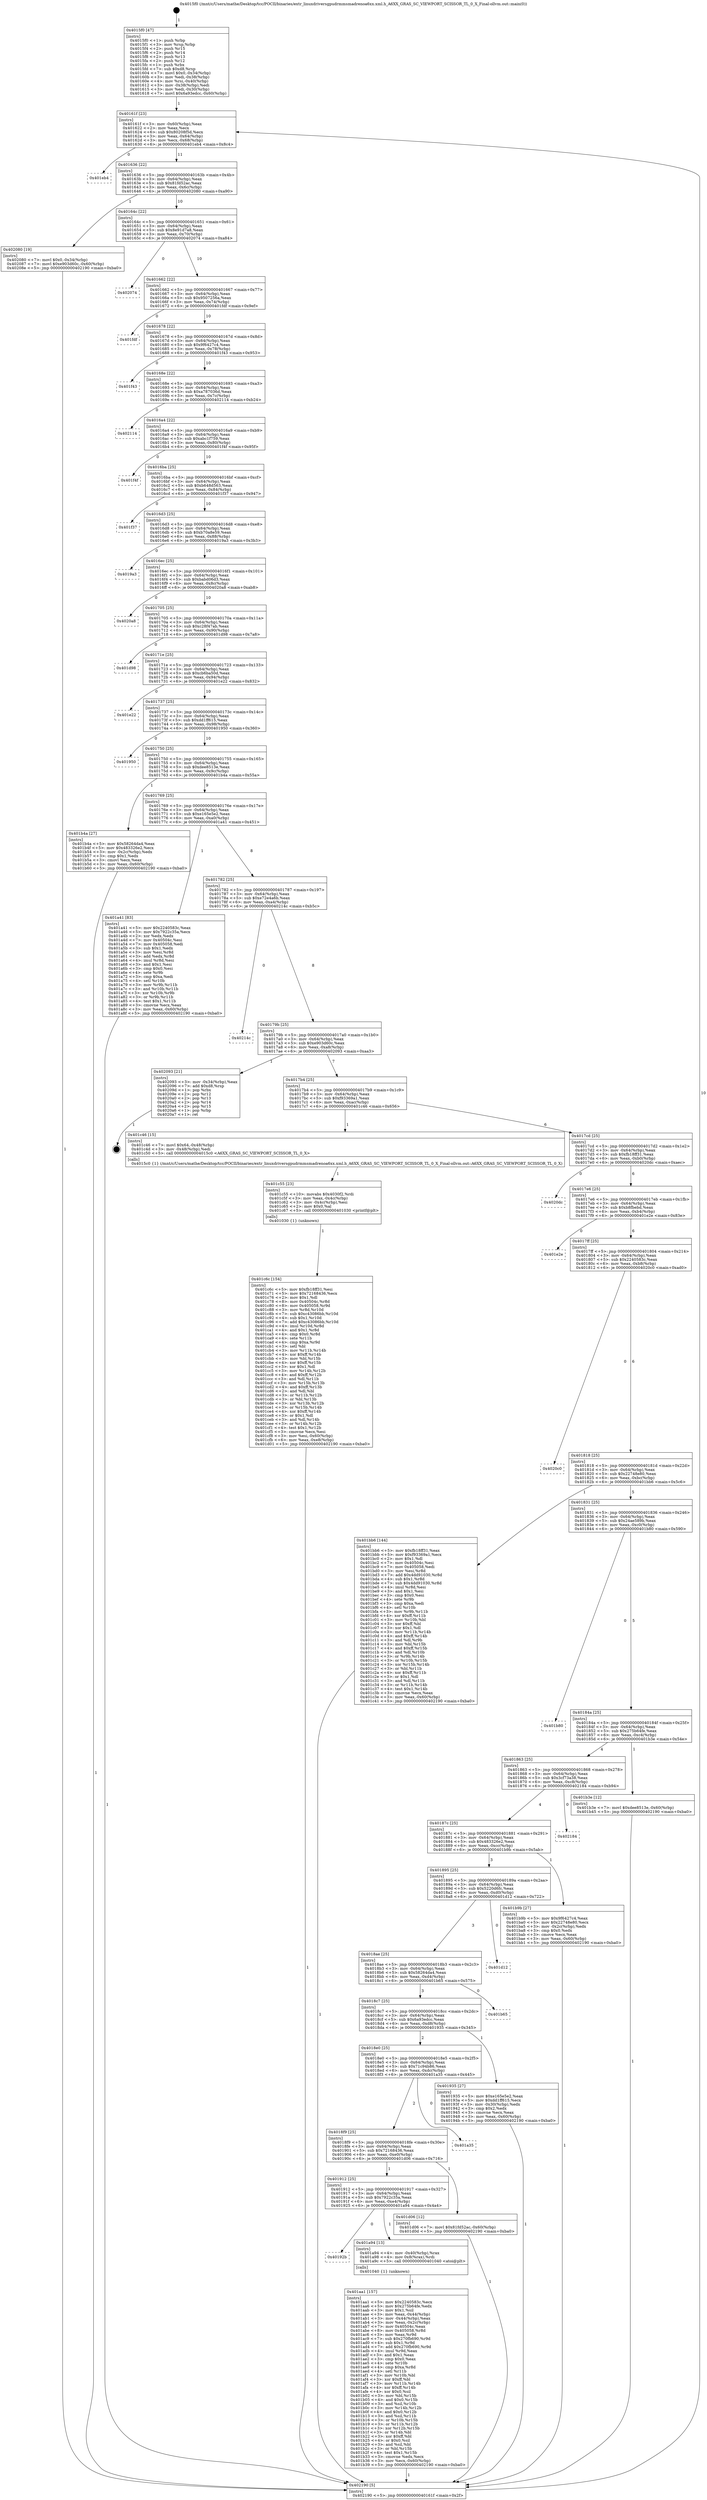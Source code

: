 digraph "0x4015f0" {
  label = "0x4015f0 (/mnt/c/Users/mathe/Desktop/tcc/POCII/binaries/extr_linuxdriversgpudrmmsmadrenoa6xx.xml.h_A6XX_GRAS_SC_VIEWPORT_SCISSOR_TL_0_X_Final-ollvm.out::main(0))"
  labelloc = "t"
  node[shape=record]

  Entry [label="",width=0.3,height=0.3,shape=circle,fillcolor=black,style=filled]
  "0x40161f" [label="{
     0x40161f [23]\l
     | [instrs]\l
     &nbsp;&nbsp;0x40161f \<+3\>: mov -0x60(%rbp),%eax\l
     &nbsp;&nbsp;0x401622 \<+2\>: mov %eax,%ecx\l
     &nbsp;&nbsp;0x401624 \<+6\>: sub $0x80208f5d,%ecx\l
     &nbsp;&nbsp;0x40162a \<+3\>: mov %eax,-0x64(%rbp)\l
     &nbsp;&nbsp;0x40162d \<+3\>: mov %ecx,-0x68(%rbp)\l
     &nbsp;&nbsp;0x401630 \<+6\>: je 0000000000401eb4 \<main+0x8c4\>\l
  }"]
  "0x401eb4" [label="{
     0x401eb4\l
  }", style=dashed]
  "0x401636" [label="{
     0x401636 [22]\l
     | [instrs]\l
     &nbsp;&nbsp;0x401636 \<+5\>: jmp 000000000040163b \<main+0x4b\>\l
     &nbsp;&nbsp;0x40163b \<+3\>: mov -0x64(%rbp),%eax\l
     &nbsp;&nbsp;0x40163e \<+5\>: sub $0x81fd52ac,%eax\l
     &nbsp;&nbsp;0x401643 \<+3\>: mov %eax,-0x6c(%rbp)\l
     &nbsp;&nbsp;0x401646 \<+6\>: je 0000000000402080 \<main+0xa90\>\l
  }"]
  Exit [label="",width=0.3,height=0.3,shape=circle,fillcolor=black,style=filled,peripheries=2]
  "0x402080" [label="{
     0x402080 [19]\l
     | [instrs]\l
     &nbsp;&nbsp;0x402080 \<+7\>: movl $0x0,-0x34(%rbp)\l
     &nbsp;&nbsp;0x402087 \<+7\>: movl $0xe903d60c,-0x60(%rbp)\l
     &nbsp;&nbsp;0x40208e \<+5\>: jmp 0000000000402190 \<main+0xba0\>\l
  }"]
  "0x40164c" [label="{
     0x40164c [22]\l
     | [instrs]\l
     &nbsp;&nbsp;0x40164c \<+5\>: jmp 0000000000401651 \<main+0x61\>\l
     &nbsp;&nbsp;0x401651 \<+3\>: mov -0x64(%rbp),%eax\l
     &nbsp;&nbsp;0x401654 \<+5\>: sub $0x8e91d7a8,%eax\l
     &nbsp;&nbsp;0x401659 \<+3\>: mov %eax,-0x70(%rbp)\l
     &nbsp;&nbsp;0x40165c \<+6\>: je 0000000000402074 \<main+0xa84\>\l
  }"]
  "0x401c6c" [label="{
     0x401c6c [154]\l
     | [instrs]\l
     &nbsp;&nbsp;0x401c6c \<+5\>: mov $0xfb18ff31,%esi\l
     &nbsp;&nbsp;0x401c71 \<+5\>: mov $0x72168436,%ecx\l
     &nbsp;&nbsp;0x401c76 \<+2\>: mov $0x1,%dl\l
     &nbsp;&nbsp;0x401c78 \<+8\>: mov 0x40504c,%r8d\l
     &nbsp;&nbsp;0x401c80 \<+8\>: mov 0x405058,%r9d\l
     &nbsp;&nbsp;0x401c88 \<+3\>: mov %r8d,%r10d\l
     &nbsp;&nbsp;0x401c8b \<+7\>: sub $0xc43086bb,%r10d\l
     &nbsp;&nbsp;0x401c92 \<+4\>: sub $0x1,%r10d\l
     &nbsp;&nbsp;0x401c96 \<+7\>: add $0xc43086bb,%r10d\l
     &nbsp;&nbsp;0x401c9d \<+4\>: imul %r10d,%r8d\l
     &nbsp;&nbsp;0x401ca1 \<+4\>: and $0x1,%r8d\l
     &nbsp;&nbsp;0x401ca5 \<+4\>: cmp $0x0,%r8d\l
     &nbsp;&nbsp;0x401ca9 \<+4\>: sete %r11b\l
     &nbsp;&nbsp;0x401cad \<+4\>: cmp $0xa,%r9d\l
     &nbsp;&nbsp;0x401cb1 \<+3\>: setl %bl\l
     &nbsp;&nbsp;0x401cb4 \<+3\>: mov %r11b,%r14b\l
     &nbsp;&nbsp;0x401cb7 \<+4\>: xor $0xff,%r14b\l
     &nbsp;&nbsp;0x401cbb \<+3\>: mov %bl,%r15b\l
     &nbsp;&nbsp;0x401cbe \<+4\>: xor $0xff,%r15b\l
     &nbsp;&nbsp;0x401cc2 \<+3\>: xor $0x1,%dl\l
     &nbsp;&nbsp;0x401cc5 \<+3\>: mov %r14b,%r12b\l
     &nbsp;&nbsp;0x401cc8 \<+4\>: and $0xff,%r12b\l
     &nbsp;&nbsp;0x401ccc \<+3\>: and %dl,%r11b\l
     &nbsp;&nbsp;0x401ccf \<+3\>: mov %r15b,%r13b\l
     &nbsp;&nbsp;0x401cd2 \<+4\>: and $0xff,%r13b\l
     &nbsp;&nbsp;0x401cd6 \<+2\>: and %dl,%bl\l
     &nbsp;&nbsp;0x401cd8 \<+3\>: or %r11b,%r12b\l
     &nbsp;&nbsp;0x401cdb \<+3\>: or %bl,%r13b\l
     &nbsp;&nbsp;0x401cde \<+3\>: xor %r13b,%r12b\l
     &nbsp;&nbsp;0x401ce1 \<+3\>: or %r15b,%r14b\l
     &nbsp;&nbsp;0x401ce4 \<+4\>: xor $0xff,%r14b\l
     &nbsp;&nbsp;0x401ce8 \<+3\>: or $0x1,%dl\l
     &nbsp;&nbsp;0x401ceb \<+3\>: and %dl,%r14b\l
     &nbsp;&nbsp;0x401cee \<+3\>: or %r14b,%r12b\l
     &nbsp;&nbsp;0x401cf1 \<+4\>: test $0x1,%r12b\l
     &nbsp;&nbsp;0x401cf5 \<+3\>: cmovne %ecx,%esi\l
     &nbsp;&nbsp;0x401cf8 \<+3\>: mov %esi,-0x60(%rbp)\l
     &nbsp;&nbsp;0x401cfb \<+6\>: mov %eax,-0xe8(%rbp)\l
     &nbsp;&nbsp;0x401d01 \<+5\>: jmp 0000000000402190 \<main+0xba0\>\l
  }"]
  "0x402074" [label="{
     0x402074\l
  }", style=dashed]
  "0x401662" [label="{
     0x401662 [22]\l
     | [instrs]\l
     &nbsp;&nbsp;0x401662 \<+5\>: jmp 0000000000401667 \<main+0x77\>\l
     &nbsp;&nbsp;0x401667 \<+3\>: mov -0x64(%rbp),%eax\l
     &nbsp;&nbsp;0x40166a \<+5\>: sub $0x9507256a,%eax\l
     &nbsp;&nbsp;0x40166f \<+3\>: mov %eax,-0x74(%rbp)\l
     &nbsp;&nbsp;0x401672 \<+6\>: je 0000000000401fdf \<main+0x9ef\>\l
  }"]
  "0x401c55" [label="{
     0x401c55 [23]\l
     | [instrs]\l
     &nbsp;&nbsp;0x401c55 \<+10\>: movabs $0x4030f2,%rdi\l
     &nbsp;&nbsp;0x401c5f \<+3\>: mov %eax,-0x4c(%rbp)\l
     &nbsp;&nbsp;0x401c62 \<+3\>: mov -0x4c(%rbp),%esi\l
     &nbsp;&nbsp;0x401c65 \<+2\>: mov $0x0,%al\l
     &nbsp;&nbsp;0x401c67 \<+5\>: call 0000000000401030 \<printf@plt\>\l
     | [calls]\l
     &nbsp;&nbsp;0x401030 \{1\} (unknown)\l
  }"]
  "0x401fdf" [label="{
     0x401fdf\l
  }", style=dashed]
  "0x401678" [label="{
     0x401678 [22]\l
     | [instrs]\l
     &nbsp;&nbsp;0x401678 \<+5\>: jmp 000000000040167d \<main+0x8d\>\l
     &nbsp;&nbsp;0x40167d \<+3\>: mov -0x64(%rbp),%eax\l
     &nbsp;&nbsp;0x401680 \<+5\>: sub $0x9f6427c4,%eax\l
     &nbsp;&nbsp;0x401685 \<+3\>: mov %eax,-0x78(%rbp)\l
     &nbsp;&nbsp;0x401688 \<+6\>: je 0000000000401f43 \<main+0x953\>\l
  }"]
  "0x401aa1" [label="{
     0x401aa1 [157]\l
     | [instrs]\l
     &nbsp;&nbsp;0x401aa1 \<+5\>: mov $0x2240583c,%ecx\l
     &nbsp;&nbsp;0x401aa6 \<+5\>: mov $0x275b64fe,%edx\l
     &nbsp;&nbsp;0x401aab \<+3\>: mov $0x1,%sil\l
     &nbsp;&nbsp;0x401aae \<+3\>: mov %eax,-0x44(%rbp)\l
     &nbsp;&nbsp;0x401ab1 \<+3\>: mov -0x44(%rbp),%eax\l
     &nbsp;&nbsp;0x401ab4 \<+3\>: mov %eax,-0x2c(%rbp)\l
     &nbsp;&nbsp;0x401ab7 \<+7\>: mov 0x40504c,%eax\l
     &nbsp;&nbsp;0x401abe \<+8\>: mov 0x405058,%r8d\l
     &nbsp;&nbsp;0x401ac6 \<+3\>: mov %eax,%r9d\l
     &nbsp;&nbsp;0x401ac9 \<+7\>: sub $0x270fb690,%r9d\l
     &nbsp;&nbsp;0x401ad0 \<+4\>: sub $0x1,%r9d\l
     &nbsp;&nbsp;0x401ad4 \<+7\>: add $0x270fb690,%r9d\l
     &nbsp;&nbsp;0x401adb \<+4\>: imul %r9d,%eax\l
     &nbsp;&nbsp;0x401adf \<+3\>: and $0x1,%eax\l
     &nbsp;&nbsp;0x401ae2 \<+3\>: cmp $0x0,%eax\l
     &nbsp;&nbsp;0x401ae5 \<+4\>: sete %r10b\l
     &nbsp;&nbsp;0x401ae9 \<+4\>: cmp $0xa,%r8d\l
     &nbsp;&nbsp;0x401aed \<+4\>: setl %r11b\l
     &nbsp;&nbsp;0x401af1 \<+3\>: mov %r10b,%bl\l
     &nbsp;&nbsp;0x401af4 \<+3\>: xor $0xff,%bl\l
     &nbsp;&nbsp;0x401af7 \<+3\>: mov %r11b,%r14b\l
     &nbsp;&nbsp;0x401afa \<+4\>: xor $0xff,%r14b\l
     &nbsp;&nbsp;0x401afe \<+4\>: xor $0x0,%sil\l
     &nbsp;&nbsp;0x401b02 \<+3\>: mov %bl,%r15b\l
     &nbsp;&nbsp;0x401b05 \<+4\>: and $0x0,%r15b\l
     &nbsp;&nbsp;0x401b09 \<+3\>: and %sil,%r10b\l
     &nbsp;&nbsp;0x401b0c \<+3\>: mov %r14b,%r12b\l
     &nbsp;&nbsp;0x401b0f \<+4\>: and $0x0,%r12b\l
     &nbsp;&nbsp;0x401b13 \<+3\>: and %sil,%r11b\l
     &nbsp;&nbsp;0x401b16 \<+3\>: or %r10b,%r15b\l
     &nbsp;&nbsp;0x401b19 \<+3\>: or %r11b,%r12b\l
     &nbsp;&nbsp;0x401b1c \<+3\>: xor %r12b,%r15b\l
     &nbsp;&nbsp;0x401b1f \<+3\>: or %r14b,%bl\l
     &nbsp;&nbsp;0x401b22 \<+3\>: xor $0xff,%bl\l
     &nbsp;&nbsp;0x401b25 \<+4\>: or $0x0,%sil\l
     &nbsp;&nbsp;0x401b29 \<+3\>: and %sil,%bl\l
     &nbsp;&nbsp;0x401b2c \<+3\>: or %bl,%r15b\l
     &nbsp;&nbsp;0x401b2f \<+4\>: test $0x1,%r15b\l
     &nbsp;&nbsp;0x401b33 \<+3\>: cmovne %edx,%ecx\l
     &nbsp;&nbsp;0x401b36 \<+3\>: mov %ecx,-0x60(%rbp)\l
     &nbsp;&nbsp;0x401b39 \<+5\>: jmp 0000000000402190 \<main+0xba0\>\l
  }"]
  "0x401f43" [label="{
     0x401f43\l
  }", style=dashed]
  "0x40168e" [label="{
     0x40168e [22]\l
     | [instrs]\l
     &nbsp;&nbsp;0x40168e \<+5\>: jmp 0000000000401693 \<main+0xa3\>\l
     &nbsp;&nbsp;0x401693 \<+3\>: mov -0x64(%rbp),%eax\l
     &nbsp;&nbsp;0x401696 \<+5\>: sub $0xa787036d,%eax\l
     &nbsp;&nbsp;0x40169b \<+3\>: mov %eax,-0x7c(%rbp)\l
     &nbsp;&nbsp;0x40169e \<+6\>: je 0000000000402114 \<main+0xb24\>\l
  }"]
  "0x40192b" [label="{
     0x40192b\l
  }", style=dashed]
  "0x402114" [label="{
     0x402114\l
  }", style=dashed]
  "0x4016a4" [label="{
     0x4016a4 [22]\l
     | [instrs]\l
     &nbsp;&nbsp;0x4016a4 \<+5\>: jmp 00000000004016a9 \<main+0xb9\>\l
     &nbsp;&nbsp;0x4016a9 \<+3\>: mov -0x64(%rbp),%eax\l
     &nbsp;&nbsp;0x4016ac \<+5\>: sub $0xabc1f759,%eax\l
     &nbsp;&nbsp;0x4016b1 \<+3\>: mov %eax,-0x80(%rbp)\l
     &nbsp;&nbsp;0x4016b4 \<+6\>: je 0000000000401f4f \<main+0x95f\>\l
  }"]
  "0x401a94" [label="{
     0x401a94 [13]\l
     | [instrs]\l
     &nbsp;&nbsp;0x401a94 \<+4\>: mov -0x40(%rbp),%rax\l
     &nbsp;&nbsp;0x401a98 \<+4\>: mov 0x8(%rax),%rdi\l
     &nbsp;&nbsp;0x401a9c \<+5\>: call 0000000000401040 \<atoi@plt\>\l
     | [calls]\l
     &nbsp;&nbsp;0x401040 \{1\} (unknown)\l
  }"]
  "0x401f4f" [label="{
     0x401f4f\l
  }", style=dashed]
  "0x4016ba" [label="{
     0x4016ba [25]\l
     | [instrs]\l
     &nbsp;&nbsp;0x4016ba \<+5\>: jmp 00000000004016bf \<main+0xcf\>\l
     &nbsp;&nbsp;0x4016bf \<+3\>: mov -0x64(%rbp),%eax\l
     &nbsp;&nbsp;0x4016c2 \<+5\>: sub $0xb648d563,%eax\l
     &nbsp;&nbsp;0x4016c7 \<+6\>: mov %eax,-0x84(%rbp)\l
     &nbsp;&nbsp;0x4016cd \<+6\>: je 0000000000401f37 \<main+0x947\>\l
  }"]
  "0x401912" [label="{
     0x401912 [25]\l
     | [instrs]\l
     &nbsp;&nbsp;0x401912 \<+5\>: jmp 0000000000401917 \<main+0x327\>\l
     &nbsp;&nbsp;0x401917 \<+3\>: mov -0x64(%rbp),%eax\l
     &nbsp;&nbsp;0x40191a \<+5\>: sub $0x7922c35a,%eax\l
     &nbsp;&nbsp;0x40191f \<+6\>: mov %eax,-0xe4(%rbp)\l
     &nbsp;&nbsp;0x401925 \<+6\>: je 0000000000401a94 \<main+0x4a4\>\l
  }"]
  "0x401f37" [label="{
     0x401f37\l
  }", style=dashed]
  "0x4016d3" [label="{
     0x4016d3 [25]\l
     | [instrs]\l
     &nbsp;&nbsp;0x4016d3 \<+5\>: jmp 00000000004016d8 \<main+0xe8\>\l
     &nbsp;&nbsp;0x4016d8 \<+3\>: mov -0x64(%rbp),%eax\l
     &nbsp;&nbsp;0x4016db \<+5\>: sub $0xb70a8e59,%eax\l
     &nbsp;&nbsp;0x4016e0 \<+6\>: mov %eax,-0x88(%rbp)\l
     &nbsp;&nbsp;0x4016e6 \<+6\>: je 00000000004019a3 \<main+0x3b3\>\l
  }"]
  "0x401d06" [label="{
     0x401d06 [12]\l
     | [instrs]\l
     &nbsp;&nbsp;0x401d06 \<+7\>: movl $0x81fd52ac,-0x60(%rbp)\l
     &nbsp;&nbsp;0x401d0d \<+5\>: jmp 0000000000402190 \<main+0xba0\>\l
  }"]
  "0x4019a3" [label="{
     0x4019a3\l
  }", style=dashed]
  "0x4016ec" [label="{
     0x4016ec [25]\l
     | [instrs]\l
     &nbsp;&nbsp;0x4016ec \<+5\>: jmp 00000000004016f1 \<main+0x101\>\l
     &nbsp;&nbsp;0x4016f1 \<+3\>: mov -0x64(%rbp),%eax\l
     &nbsp;&nbsp;0x4016f4 \<+5\>: sub $0xbabd06d3,%eax\l
     &nbsp;&nbsp;0x4016f9 \<+6\>: mov %eax,-0x8c(%rbp)\l
     &nbsp;&nbsp;0x4016ff \<+6\>: je 00000000004020a8 \<main+0xab8\>\l
  }"]
  "0x4018f9" [label="{
     0x4018f9 [25]\l
     | [instrs]\l
     &nbsp;&nbsp;0x4018f9 \<+5\>: jmp 00000000004018fe \<main+0x30e\>\l
     &nbsp;&nbsp;0x4018fe \<+3\>: mov -0x64(%rbp),%eax\l
     &nbsp;&nbsp;0x401901 \<+5\>: sub $0x72168436,%eax\l
     &nbsp;&nbsp;0x401906 \<+6\>: mov %eax,-0xe0(%rbp)\l
     &nbsp;&nbsp;0x40190c \<+6\>: je 0000000000401d06 \<main+0x716\>\l
  }"]
  "0x4020a8" [label="{
     0x4020a8\l
  }", style=dashed]
  "0x401705" [label="{
     0x401705 [25]\l
     | [instrs]\l
     &nbsp;&nbsp;0x401705 \<+5\>: jmp 000000000040170a \<main+0x11a\>\l
     &nbsp;&nbsp;0x40170a \<+3\>: mov -0x64(%rbp),%eax\l
     &nbsp;&nbsp;0x40170d \<+5\>: sub $0xc28f47ab,%eax\l
     &nbsp;&nbsp;0x401712 \<+6\>: mov %eax,-0x90(%rbp)\l
     &nbsp;&nbsp;0x401718 \<+6\>: je 0000000000401d98 \<main+0x7a8\>\l
  }"]
  "0x401a35" [label="{
     0x401a35\l
  }", style=dashed]
  "0x401d98" [label="{
     0x401d98\l
  }", style=dashed]
  "0x40171e" [label="{
     0x40171e [25]\l
     | [instrs]\l
     &nbsp;&nbsp;0x40171e \<+5\>: jmp 0000000000401723 \<main+0x133\>\l
     &nbsp;&nbsp;0x401723 \<+3\>: mov -0x64(%rbp),%eax\l
     &nbsp;&nbsp;0x401726 \<+5\>: sub $0xcb6ba50d,%eax\l
     &nbsp;&nbsp;0x40172b \<+6\>: mov %eax,-0x94(%rbp)\l
     &nbsp;&nbsp;0x401731 \<+6\>: je 0000000000401e22 \<main+0x832\>\l
  }"]
  "0x4015f0" [label="{
     0x4015f0 [47]\l
     | [instrs]\l
     &nbsp;&nbsp;0x4015f0 \<+1\>: push %rbp\l
     &nbsp;&nbsp;0x4015f1 \<+3\>: mov %rsp,%rbp\l
     &nbsp;&nbsp;0x4015f4 \<+2\>: push %r15\l
     &nbsp;&nbsp;0x4015f6 \<+2\>: push %r14\l
     &nbsp;&nbsp;0x4015f8 \<+2\>: push %r13\l
     &nbsp;&nbsp;0x4015fa \<+2\>: push %r12\l
     &nbsp;&nbsp;0x4015fc \<+1\>: push %rbx\l
     &nbsp;&nbsp;0x4015fd \<+7\>: sub $0xd8,%rsp\l
     &nbsp;&nbsp;0x401604 \<+7\>: movl $0x0,-0x34(%rbp)\l
     &nbsp;&nbsp;0x40160b \<+3\>: mov %edi,-0x38(%rbp)\l
     &nbsp;&nbsp;0x40160e \<+4\>: mov %rsi,-0x40(%rbp)\l
     &nbsp;&nbsp;0x401612 \<+3\>: mov -0x38(%rbp),%edi\l
     &nbsp;&nbsp;0x401615 \<+3\>: mov %edi,-0x30(%rbp)\l
     &nbsp;&nbsp;0x401618 \<+7\>: movl $0x6a93edcc,-0x60(%rbp)\l
  }"]
  "0x401e22" [label="{
     0x401e22\l
  }", style=dashed]
  "0x401737" [label="{
     0x401737 [25]\l
     | [instrs]\l
     &nbsp;&nbsp;0x401737 \<+5\>: jmp 000000000040173c \<main+0x14c\>\l
     &nbsp;&nbsp;0x40173c \<+3\>: mov -0x64(%rbp),%eax\l
     &nbsp;&nbsp;0x40173f \<+5\>: sub $0xdd1ff615,%eax\l
     &nbsp;&nbsp;0x401744 \<+6\>: mov %eax,-0x98(%rbp)\l
     &nbsp;&nbsp;0x40174a \<+6\>: je 0000000000401950 \<main+0x360\>\l
  }"]
  "0x402190" [label="{
     0x402190 [5]\l
     | [instrs]\l
     &nbsp;&nbsp;0x402190 \<+5\>: jmp 000000000040161f \<main+0x2f\>\l
  }"]
  "0x401950" [label="{
     0x401950\l
  }", style=dashed]
  "0x401750" [label="{
     0x401750 [25]\l
     | [instrs]\l
     &nbsp;&nbsp;0x401750 \<+5\>: jmp 0000000000401755 \<main+0x165\>\l
     &nbsp;&nbsp;0x401755 \<+3\>: mov -0x64(%rbp),%eax\l
     &nbsp;&nbsp;0x401758 \<+5\>: sub $0xdee8513e,%eax\l
     &nbsp;&nbsp;0x40175d \<+6\>: mov %eax,-0x9c(%rbp)\l
     &nbsp;&nbsp;0x401763 \<+6\>: je 0000000000401b4a \<main+0x55a\>\l
  }"]
  "0x4018e0" [label="{
     0x4018e0 [25]\l
     | [instrs]\l
     &nbsp;&nbsp;0x4018e0 \<+5\>: jmp 00000000004018e5 \<main+0x2f5\>\l
     &nbsp;&nbsp;0x4018e5 \<+3\>: mov -0x64(%rbp),%eax\l
     &nbsp;&nbsp;0x4018e8 \<+5\>: sub $0x71c94b86,%eax\l
     &nbsp;&nbsp;0x4018ed \<+6\>: mov %eax,-0xdc(%rbp)\l
     &nbsp;&nbsp;0x4018f3 \<+6\>: je 0000000000401a35 \<main+0x445\>\l
  }"]
  "0x401b4a" [label="{
     0x401b4a [27]\l
     | [instrs]\l
     &nbsp;&nbsp;0x401b4a \<+5\>: mov $0x58264da4,%eax\l
     &nbsp;&nbsp;0x401b4f \<+5\>: mov $0x483326e2,%ecx\l
     &nbsp;&nbsp;0x401b54 \<+3\>: mov -0x2c(%rbp),%edx\l
     &nbsp;&nbsp;0x401b57 \<+3\>: cmp $0x1,%edx\l
     &nbsp;&nbsp;0x401b5a \<+3\>: cmovl %ecx,%eax\l
     &nbsp;&nbsp;0x401b5d \<+3\>: mov %eax,-0x60(%rbp)\l
     &nbsp;&nbsp;0x401b60 \<+5\>: jmp 0000000000402190 \<main+0xba0\>\l
  }"]
  "0x401769" [label="{
     0x401769 [25]\l
     | [instrs]\l
     &nbsp;&nbsp;0x401769 \<+5\>: jmp 000000000040176e \<main+0x17e\>\l
     &nbsp;&nbsp;0x40176e \<+3\>: mov -0x64(%rbp),%eax\l
     &nbsp;&nbsp;0x401771 \<+5\>: sub $0xe165e5e2,%eax\l
     &nbsp;&nbsp;0x401776 \<+6\>: mov %eax,-0xa0(%rbp)\l
     &nbsp;&nbsp;0x40177c \<+6\>: je 0000000000401a41 \<main+0x451\>\l
  }"]
  "0x401935" [label="{
     0x401935 [27]\l
     | [instrs]\l
     &nbsp;&nbsp;0x401935 \<+5\>: mov $0xe165e5e2,%eax\l
     &nbsp;&nbsp;0x40193a \<+5\>: mov $0xdd1ff615,%ecx\l
     &nbsp;&nbsp;0x40193f \<+3\>: mov -0x30(%rbp),%edx\l
     &nbsp;&nbsp;0x401942 \<+3\>: cmp $0x2,%edx\l
     &nbsp;&nbsp;0x401945 \<+3\>: cmovne %ecx,%eax\l
     &nbsp;&nbsp;0x401948 \<+3\>: mov %eax,-0x60(%rbp)\l
     &nbsp;&nbsp;0x40194b \<+5\>: jmp 0000000000402190 \<main+0xba0\>\l
  }"]
  "0x401a41" [label="{
     0x401a41 [83]\l
     | [instrs]\l
     &nbsp;&nbsp;0x401a41 \<+5\>: mov $0x2240583c,%eax\l
     &nbsp;&nbsp;0x401a46 \<+5\>: mov $0x7922c35a,%ecx\l
     &nbsp;&nbsp;0x401a4b \<+2\>: xor %edx,%edx\l
     &nbsp;&nbsp;0x401a4d \<+7\>: mov 0x40504c,%esi\l
     &nbsp;&nbsp;0x401a54 \<+7\>: mov 0x405058,%edi\l
     &nbsp;&nbsp;0x401a5b \<+3\>: sub $0x1,%edx\l
     &nbsp;&nbsp;0x401a5e \<+3\>: mov %esi,%r8d\l
     &nbsp;&nbsp;0x401a61 \<+3\>: add %edx,%r8d\l
     &nbsp;&nbsp;0x401a64 \<+4\>: imul %r8d,%esi\l
     &nbsp;&nbsp;0x401a68 \<+3\>: and $0x1,%esi\l
     &nbsp;&nbsp;0x401a6b \<+3\>: cmp $0x0,%esi\l
     &nbsp;&nbsp;0x401a6e \<+4\>: sete %r9b\l
     &nbsp;&nbsp;0x401a72 \<+3\>: cmp $0xa,%edi\l
     &nbsp;&nbsp;0x401a75 \<+4\>: setl %r10b\l
     &nbsp;&nbsp;0x401a79 \<+3\>: mov %r9b,%r11b\l
     &nbsp;&nbsp;0x401a7c \<+3\>: and %r10b,%r11b\l
     &nbsp;&nbsp;0x401a7f \<+3\>: xor %r10b,%r9b\l
     &nbsp;&nbsp;0x401a82 \<+3\>: or %r9b,%r11b\l
     &nbsp;&nbsp;0x401a85 \<+4\>: test $0x1,%r11b\l
     &nbsp;&nbsp;0x401a89 \<+3\>: cmovne %ecx,%eax\l
     &nbsp;&nbsp;0x401a8c \<+3\>: mov %eax,-0x60(%rbp)\l
     &nbsp;&nbsp;0x401a8f \<+5\>: jmp 0000000000402190 \<main+0xba0\>\l
  }"]
  "0x401782" [label="{
     0x401782 [25]\l
     | [instrs]\l
     &nbsp;&nbsp;0x401782 \<+5\>: jmp 0000000000401787 \<main+0x197\>\l
     &nbsp;&nbsp;0x401787 \<+3\>: mov -0x64(%rbp),%eax\l
     &nbsp;&nbsp;0x40178a \<+5\>: sub $0xe72e4a6b,%eax\l
     &nbsp;&nbsp;0x40178f \<+6\>: mov %eax,-0xa4(%rbp)\l
     &nbsp;&nbsp;0x401795 \<+6\>: je 000000000040214c \<main+0xb5c\>\l
  }"]
  "0x4018c7" [label="{
     0x4018c7 [25]\l
     | [instrs]\l
     &nbsp;&nbsp;0x4018c7 \<+5\>: jmp 00000000004018cc \<main+0x2dc\>\l
     &nbsp;&nbsp;0x4018cc \<+3\>: mov -0x64(%rbp),%eax\l
     &nbsp;&nbsp;0x4018cf \<+5\>: sub $0x6a93edcc,%eax\l
     &nbsp;&nbsp;0x4018d4 \<+6\>: mov %eax,-0xd8(%rbp)\l
     &nbsp;&nbsp;0x4018da \<+6\>: je 0000000000401935 \<main+0x345\>\l
  }"]
  "0x40214c" [label="{
     0x40214c\l
  }", style=dashed]
  "0x40179b" [label="{
     0x40179b [25]\l
     | [instrs]\l
     &nbsp;&nbsp;0x40179b \<+5\>: jmp 00000000004017a0 \<main+0x1b0\>\l
     &nbsp;&nbsp;0x4017a0 \<+3\>: mov -0x64(%rbp),%eax\l
     &nbsp;&nbsp;0x4017a3 \<+5\>: sub $0xe903d60c,%eax\l
     &nbsp;&nbsp;0x4017a8 \<+6\>: mov %eax,-0xa8(%rbp)\l
     &nbsp;&nbsp;0x4017ae \<+6\>: je 0000000000402093 \<main+0xaa3\>\l
  }"]
  "0x401b65" [label="{
     0x401b65\l
  }", style=dashed]
  "0x402093" [label="{
     0x402093 [21]\l
     | [instrs]\l
     &nbsp;&nbsp;0x402093 \<+3\>: mov -0x34(%rbp),%eax\l
     &nbsp;&nbsp;0x402096 \<+7\>: add $0xd8,%rsp\l
     &nbsp;&nbsp;0x40209d \<+1\>: pop %rbx\l
     &nbsp;&nbsp;0x40209e \<+2\>: pop %r12\l
     &nbsp;&nbsp;0x4020a0 \<+2\>: pop %r13\l
     &nbsp;&nbsp;0x4020a2 \<+2\>: pop %r14\l
     &nbsp;&nbsp;0x4020a4 \<+2\>: pop %r15\l
     &nbsp;&nbsp;0x4020a6 \<+1\>: pop %rbp\l
     &nbsp;&nbsp;0x4020a7 \<+1\>: ret\l
  }"]
  "0x4017b4" [label="{
     0x4017b4 [25]\l
     | [instrs]\l
     &nbsp;&nbsp;0x4017b4 \<+5\>: jmp 00000000004017b9 \<main+0x1c9\>\l
     &nbsp;&nbsp;0x4017b9 \<+3\>: mov -0x64(%rbp),%eax\l
     &nbsp;&nbsp;0x4017bc \<+5\>: sub $0xf93369a1,%eax\l
     &nbsp;&nbsp;0x4017c1 \<+6\>: mov %eax,-0xac(%rbp)\l
     &nbsp;&nbsp;0x4017c7 \<+6\>: je 0000000000401c46 \<main+0x656\>\l
  }"]
  "0x4018ae" [label="{
     0x4018ae [25]\l
     | [instrs]\l
     &nbsp;&nbsp;0x4018ae \<+5\>: jmp 00000000004018b3 \<main+0x2c3\>\l
     &nbsp;&nbsp;0x4018b3 \<+3\>: mov -0x64(%rbp),%eax\l
     &nbsp;&nbsp;0x4018b6 \<+5\>: sub $0x58264da4,%eax\l
     &nbsp;&nbsp;0x4018bb \<+6\>: mov %eax,-0xd4(%rbp)\l
     &nbsp;&nbsp;0x4018c1 \<+6\>: je 0000000000401b65 \<main+0x575\>\l
  }"]
  "0x401c46" [label="{
     0x401c46 [15]\l
     | [instrs]\l
     &nbsp;&nbsp;0x401c46 \<+7\>: movl $0x64,-0x48(%rbp)\l
     &nbsp;&nbsp;0x401c4d \<+3\>: mov -0x48(%rbp),%edi\l
     &nbsp;&nbsp;0x401c50 \<+5\>: call 00000000004015c0 \<A6XX_GRAS_SC_VIEWPORT_SCISSOR_TL_0_X\>\l
     | [calls]\l
     &nbsp;&nbsp;0x4015c0 \{1\} (/mnt/c/Users/mathe/Desktop/tcc/POCII/binaries/extr_linuxdriversgpudrmmsmadrenoa6xx.xml.h_A6XX_GRAS_SC_VIEWPORT_SCISSOR_TL_0_X_Final-ollvm.out::A6XX_GRAS_SC_VIEWPORT_SCISSOR_TL_0_X)\l
  }"]
  "0x4017cd" [label="{
     0x4017cd [25]\l
     | [instrs]\l
     &nbsp;&nbsp;0x4017cd \<+5\>: jmp 00000000004017d2 \<main+0x1e2\>\l
     &nbsp;&nbsp;0x4017d2 \<+3\>: mov -0x64(%rbp),%eax\l
     &nbsp;&nbsp;0x4017d5 \<+5\>: sub $0xfb18ff31,%eax\l
     &nbsp;&nbsp;0x4017da \<+6\>: mov %eax,-0xb0(%rbp)\l
     &nbsp;&nbsp;0x4017e0 \<+6\>: je 00000000004020dc \<main+0xaec\>\l
  }"]
  "0x401d12" [label="{
     0x401d12\l
  }", style=dashed]
  "0x4020dc" [label="{
     0x4020dc\l
  }", style=dashed]
  "0x4017e6" [label="{
     0x4017e6 [25]\l
     | [instrs]\l
     &nbsp;&nbsp;0x4017e6 \<+5\>: jmp 00000000004017eb \<main+0x1fb\>\l
     &nbsp;&nbsp;0x4017eb \<+3\>: mov -0x64(%rbp),%eax\l
     &nbsp;&nbsp;0x4017ee \<+5\>: sub $0xb8fbebd,%eax\l
     &nbsp;&nbsp;0x4017f3 \<+6\>: mov %eax,-0xb4(%rbp)\l
     &nbsp;&nbsp;0x4017f9 \<+6\>: je 0000000000401e2e \<main+0x83e\>\l
  }"]
  "0x401895" [label="{
     0x401895 [25]\l
     | [instrs]\l
     &nbsp;&nbsp;0x401895 \<+5\>: jmp 000000000040189a \<main+0x2aa\>\l
     &nbsp;&nbsp;0x40189a \<+3\>: mov -0x64(%rbp),%eax\l
     &nbsp;&nbsp;0x40189d \<+5\>: sub $0x5220d6fc,%eax\l
     &nbsp;&nbsp;0x4018a2 \<+6\>: mov %eax,-0xd0(%rbp)\l
     &nbsp;&nbsp;0x4018a8 \<+6\>: je 0000000000401d12 \<main+0x722\>\l
  }"]
  "0x401e2e" [label="{
     0x401e2e\l
  }", style=dashed]
  "0x4017ff" [label="{
     0x4017ff [25]\l
     | [instrs]\l
     &nbsp;&nbsp;0x4017ff \<+5\>: jmp 0000000000401804 \<main+0x214\>\l
     &nbsp;&nbsp;0x401804 \<+3\>: mov -0x64(%rbp),%eax\l
     &nbsp;&nbsp;0x401807 \<+5\>: sub $0x2240583c,%eax\l
     &nbsp;&nbsp;0x40180c \<+6\>: mov %eax,-0xb8(%rbp)\l
     &nbsp;&nbsp;0x401812 \<+6\>: je 00000000004020c0 \<main+0xad0\>\l
  }"]
  "0x401b9b" [label="{
     0x401b9b [27]\l
     | [instrs]\l
     &nbsp;&nbsp;0x401b9b \<+5\>: mov $0x9f6427c4,%eax\l
     &nbsp;&nbsp;0x401ba0 \<+5\>: mov $0x22748e80,%ecx\l
     &nbsp;&nbsp;0x401ba5 \<+3\>: mov -0x2c(%rbp),%edx\l
     &nbsp;&nbsp;0x401ba8 \<+3\>: cmp $0x0,%edx\l
     &nbsp;&nbsp;0x401bab \<+3\>: cmove %ecx,%eax\l
     &nbsp;&nbsp;0x401bae \<+3\>: mov %eax,-0x60(%rbp)\l
     &nbsp;&nbsp;0x401bb1 \<+5\>: jmp 0000000000402190 \<main+0xba0\>\l
  }"]
  "0x4020c0" [label="{
     0x4020c0\l
  }", style=dashed]
  "0x401818" [label="{
     0x401818 [25]\l
     | [instrs]\l
     &nbsp;&nbsp;0x401818 \<+5\>: jmp 000000000040181d \<main+0x22d\>\l
     &nbsp;&nbsp;0x40181d \<+3\>: mov -0x64(%rbp),%eax\l
     &nbsp;&nbsp;0x401820 \<+5\>: sub $0x22748e80,%eax\l
     &nbsp;&nbsp;0x401825 \<+6\>: mov %eax,-0xbc(%rbp)\l
     &nbsp;&nbsp;0x40182b \<+6\>: je 0000000000401bb6 \<main+0x5c6\>\l
  }"]
  "0x40187c" [label="{
     0x40187c [25]\l
     | [instrs]\l
     &nbsp;&nbsp;0x40187c \<+5\>: jmp 0000000000401881 \<main+0x291\>\l
     &nbsp;&nbsp;0x401881 \<+3\>: mov -0x64(%rbp),%eax\l
     &nbsp;&nbsp;0x401884 \<+5\>: sub $0x483326e2,%eax\l
     &nbsp;&nbsp;0x401889 \<+6\>: mov %eax,-0xcc(%rbp)\l
     &nbsp;&nbsp;0x40188f \<+6\>: je 0000000000401b9b \<main+0x5ab\>\l
  }"]
  "0x401bb6" [label="{
     0x401bb6 [144]\l
     | [instrs]\l
     &nbsp;&nbsp;0x401bb6 \<+5\>: mov $0xfb18ff31,%eax\l
     &nbsp;&nbsp;0x401bbb \<+5\>: mov $0xf93369a1,%ecx\l
     &nbsp;&nbsp;0x401bc0 \<+2\>: mov $0x1,%dl\l
     &nbsp;&nbsp;0x401bc2 \<+7\>: mov 0x40504c,%esi\l
     &nbsp;&nbsp;0x401bc9 \<+7\>: mov 0x405058,%edi\l
     &nbsp;&nbsp;0x401bd0 \<+3\>: mov %esi,%r8d\l
     &nbsp;&nbsp;0x401bd3 \<+7\>: add $0x4dd91030,%r8d\l
     &nbsp;&nbsp;0x401bda \<+4\>: sub $0x1,%r8d\l
     &nbsp;&nbsp;0x401bde \<+7\>: sub $0x4dd91030,%r8d\l
     &nbsp;&nbsp;0x401be5 \<+4\>: imul %r8d,%esi\l
     &nbsp;&nbsp;0x401be9 \<+3\>: and $0x1,%esi\l
     &nbsp;&nbsp;0x401bec \<+3\>: cmp $0x0,%esi\l
     &nbsp;&nbsp;0x401bef \<+4\>: sete %r9b\l
     &nbsp;&nbsp;0x401bf3 \<+3\>: cmp $0xa,%edi\l
     &nbsp;&nbsp;0x401bf6 \<+4\>: setl %r10b\l
     &nbsp;&nbsp;0x401bfa \<+3\>: mov %r9b,%r11b\l
     &nbsp;&nbsp;0x401bfd \<+4\>: xor $0xff,%r11b\l
     &nbsp;&nbsp;0x401c01 \<+3\>: mov %r10b,%bl\l
     &nbsp;&nbsp;0x401c04 \<+3\>: xor $0xff,%bl\l
     &nbsp;&nbsp;0x401c07 \<+3\>: xor $0x1,%dl\l
     &nbsp;&nbsp;0x401c0a \<+3\>: mov %r11b,%r14b\l
     &nbsp;&nbsp;0x401c0d \<+4\>: and $0xff,%r14b\l
     &nbsp;&nbsp;0x401c11 \<+3\>: and %dl,%r9b\l
     &nbsp;&nbsp;0x401c14 \<+3\>: mov %bl,%r15b\l
     &nbsp;&nbsp;0x401c17 \<+4\>: and $0xff,%r15b\l
     &nbsp;&nbsp;0x401c1b \<+3\>: and %dl,%r10b\l
     &nbsp;&nbsp;0x401c1e \<+3\>: or %r9b,%r14b\l
     &nbsp;&nbsp;0x401c21 \<+3\>: or %r10b,%r15b\l
     &nbsp;&nbsp;0x401c24 \<+3\>: xor %r15b,%r14b\l
     &nbsp;&nbsp;0x401c27 \<+3\>: or %bl,%r11b\l
     &nbsp;&nbsp;0x401c2a \<+4\>: xor $0xff,%r11b\l
     &nbsp;&nbsp;0x401c2e \<+3\>: or $0x1,%dl\l
     &nbsp;&nbsp;0x401c31 \<+3\>: and %dl,%r11b\l
     &nbsp;&nbsp;0x401c34 \<+3\>: or %r11b,%r14b\l
     &nbsp;&nbsp;0x401c37 \<+4\>: test $0x1,%r14b\l
     &nbsp;&nbsp;0x401c3b \<+3\>: cmovne %ecx,%eax\l
     &nbsp;&nbsp;0x401c3e \<+3\>: mov %eax,-0x60(%rbp)\l
     &nbsp;&nbsp;0x401c41 \<+5\>: jmp 0000000000402190 \<main+0xba0\>\l
  }"]
  "0x401831" [label="{
     0x401831 [25]\l
     | [instrs]\l
     &nbsp;&nbsp;0x401831 \<+5\>: jmp 0000000000401836 \<main+0x246\>\l
     &nbsp;&nbsp;0x401836 \<+3\>: mov -0x64(%rbp),%eax\l
     &nbsp;&nbsp;0x401839 \<+5\>: sub $0x24ae589b,%eax\l
     &nbsp;&nbsp;0x40183e \<+6\>: mov %eax,-0xc0(%rbp)\l
     &nbsp;&nbsp;0x401844 \<+6\>: je 0000000000401b80 \<main+0x590\>\l
  }"]
  "0x402184" [label="{
     0x402184\l
  }", style=dashed]
  "0x401b80" [label="{
     0x401b80\l
  }", style=dashed]
  "0x40184a" [label="{
     0x40184a [25]\l
     | [instrs]\l
     &nbsp;&nbsp;0x40184a \<+5\>: jmp 000000000040184f \<main+0x25f\>\l
     &nbsp;&nbsp;0x40184f \<+3\>: mov -0x64(%rbp),%eax\l
     &nbsp;&nbsp;0x401852 \<+5\>: sub $0x275b64fe,%eax\l
     &nbsp;&nbsp;0x401857 \<+6\>: mov %eax,-0xc4(%rbp)\l
     &nbsp;&nbsp;0x40185d \<+6\>: je 0000000000401b3e \<main+0x54e\>\l
  }"]
  "0x401863" [label="{
     0x401863 [25]\l
     | [instrs]\l
     &nbsp;&nbsp;0x401863 \<+5\>: jmp 0000000000401868 \<main+0x278\>\l
     &nbsp;&nbsp;0x401868 \<+3\>: mov -0x64(%rbp),%eax\l
     &nbsp;&nbsp;0x40186b \<+5\>: sub $0x3cf73a38,%eax\l
     &nbsp;&nbsp;0x401870 \<+6\>: mov %eax,-0xc8(%rbp)\l
     &nbsp;&nbsp;0x401876 \<+6\>: je 0000000000402184 \<main+0xb94\>\l
  }"]
  "0x401b3e" [label="{
     0x401b3e [12]\l
     | [instrs]\l
     &nbsp;&nbsp;0x401b3e \<+7\>: movl $0xdee8513e,-0x60(%rbp)\l
     &nbsp;&nbsp;0x401b45 \<+5\>: jmp 0000000000402190 \<main+0xba0\>\l
  }"]
  Entry -> "0x4015f0" [label=" 1"]
  "0x40161f" -> "0x401eb4" [label=" 0"]
  "0x40161f" -> "0x401636" [label=" 11"]
  "0x402093" -> Exit [label=" 1"]
  "0x401636" -> "0x402080" [label=" 1"]
  "0x401636" -> "0x40164c" [label=" 10"]
  "0x402080" -> "0x402190" [label=" 1"]
  "0x40164c" -> "0x402074" [label=" 0"]
  "0x40164c" -> "0x401662" [label=" 10"]
  "0x401d06" -> "0x402190" [label=" 1"]
  "0x401662" -> "0x401fdf" [label=" 0"]
  "0x401662" -> "0x401678" [label=" 10"]
  "0x401c6c" -> "0x402190" [label=" 1"]
  "0x401678" -> "0x401f43" [label=" 0"]
  "0x401678" -> "0x40168e" [label=" 10"]
  "0x401c55" -> "0x401c6c" [label=" 1"]
  "0x40168e" -> "0x402114" [label=" 0"]
  "0x40168e" -> "0x4016a4" [label=" 10"]
  "0x401c46" -> "0x401c55" [label=" 1"]
  "0x4016a4" -> "0x401f4f" [label=" 0"]
  "0x4016a4" -> "0x4016ba" [label=" 10"]
  "0x401bb6" -> "0x402190" [label=" 1"]
  "0x4016ba" -> "0x401f37" [label=" 0"]
  "0x4016ba" -> "0x4016d3" [label=" 10"]
  "0x401b4a" -> "0x402190" [label=" 1"]
  "0x4016d3" -> "0x4019a3" [label=" 0"]
  "0x4016d3" -> "0x4016ec" [label=" 10"]
  "0x401b3e" -> "0x402190" [label=" 1"]
  "0x4016ec" -> "0x4020a8" [label=" 0"]
  "0x4016ec" -> "0x401705" [label=" 10"]
  "0x401a94" -> "0x401aa1" [label=" 1"]
  "0x401705" -> "0x401d98" [label=" 0"]
  "0x401705" -> "0x40171e" [label=" 10"]
  "0x401912" -> "0x40192b" [label=" 0"]
  "0x40171e" -> "0x401e22" [label=" 0"]
  "0x40171e" -> "0x401737" [label=" 10"]
  "0x401b9b" -> "0x402190" [label=" 1"]
  "0x401737" -> "0x401950" [label=" 0"]
  "0x401737" -> "0x401750" [label=" 10"]
  "0x4018f9" -> "0x401912" [label=" 1"]
  "0x401750" -> "0x401b4a" [label=" 1"]
  "0x401750" -> "0x401769" [label=" 9"]
  "0x4018f9" -> "0x401d06" [label=" 1"]
  "0x401769" -> "0x401a41" [label=" 1"]
  "0x401769" -> "0x401782" [label=" 8"]
  "0x401aa1" -> "0x402190" [label=" 1"]
  "0x401782" -> "0x40214c" [label=" 0"]
  "0x401782" -> "0x40179b" [label=" 8"]
  "0x4018e0" -> "0x401a35" [label=" 0"]
  "0x40179b" -> "0x402093" [label=" 1"]
  "0x40179b" -> "0x4017b4" [label=" 7"]
  "0x401912" -> "0x401a94" [label=" 1"]
  "0x4017b4" -> "0x401c46" [label=" 1"]
  "0x4017b4" -> "0x4017cd" [label=" 6"]
  "0x402190" -> "0x40161f" [label=" 10"]
  "0x4017cd" -> "0x4020dc" [label=" 0"]
  "0x4017cd" -> "0x4017e6" [label=" 6"]
  "0x4015f0" -> "0x40161f" [label=" 1"]
  "0x4017e6" -> "0x401e2e" [label=" 0"]
  "0x4017e6" -> "0x4017ff" [label=" 6"]
  "0x4018c7" -> "0x4018e0" [label=" 2"]
  "0x4017ff" -> "0x4020c0" [label=" 0"]
  "0x4017ff" -> "0x401818" [label=" 6"]
  "0x4018c7" -> "0x401935" [label=" 1"]
  "0x401818" -> "0x401bb6" [label=" 1"]
  "0x401818" -> "0x401831" [label=" 5"]
  "0x4018ae" -> "0x4018c7" [label=" 3"]
  "0x401831" -> "0x401b80" [label=" 0"]
  "0x401831" -> "0x40184a" [label=" 5"]
  "0x4018ae" -> "0x401b65" [label=" 0"]
  "0x40184a" -> "0x401b3e" [label=" 1"]
  "0x40184a" -> "0x401863" [label=" 4"]
  "0x401a41" -> "0x402190" [label=" 1"]
  "0x401863" -> "0x402184" [label=" 0"]
  "0x401863" -> "0x40187c" [label=" 4"]
  "0x4018e0" -> "0x4018f9" [label=" 2"]
  "0x40187c" -> "0x401b9b" [label=" 1"]
  "0x40187c" -> "0x401895" [label=" 3"]
  "0x401935" -> "0x402190" [label=" 1"]
  "0x401895" -> "0x401d12" [label=" 0"]
  "0x401895" -> "0x4018ae" [label=" 3"]
}
